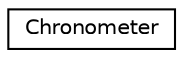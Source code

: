 digraph "Graphical Class Hierarchy"
{
  edge [fontname="Helvetica",fontsize="10",labelfontname="Helvetica",labelfontsize="10"];
  node [fontname="Helvetica",fontsize="10",shape=record];
  rankdir="LR";
  Node0 [label="Chronometer",height=0.2,width=0.4,color="black", fillcolor="white", style="filled",URL="$classChronometer.html"];
}
